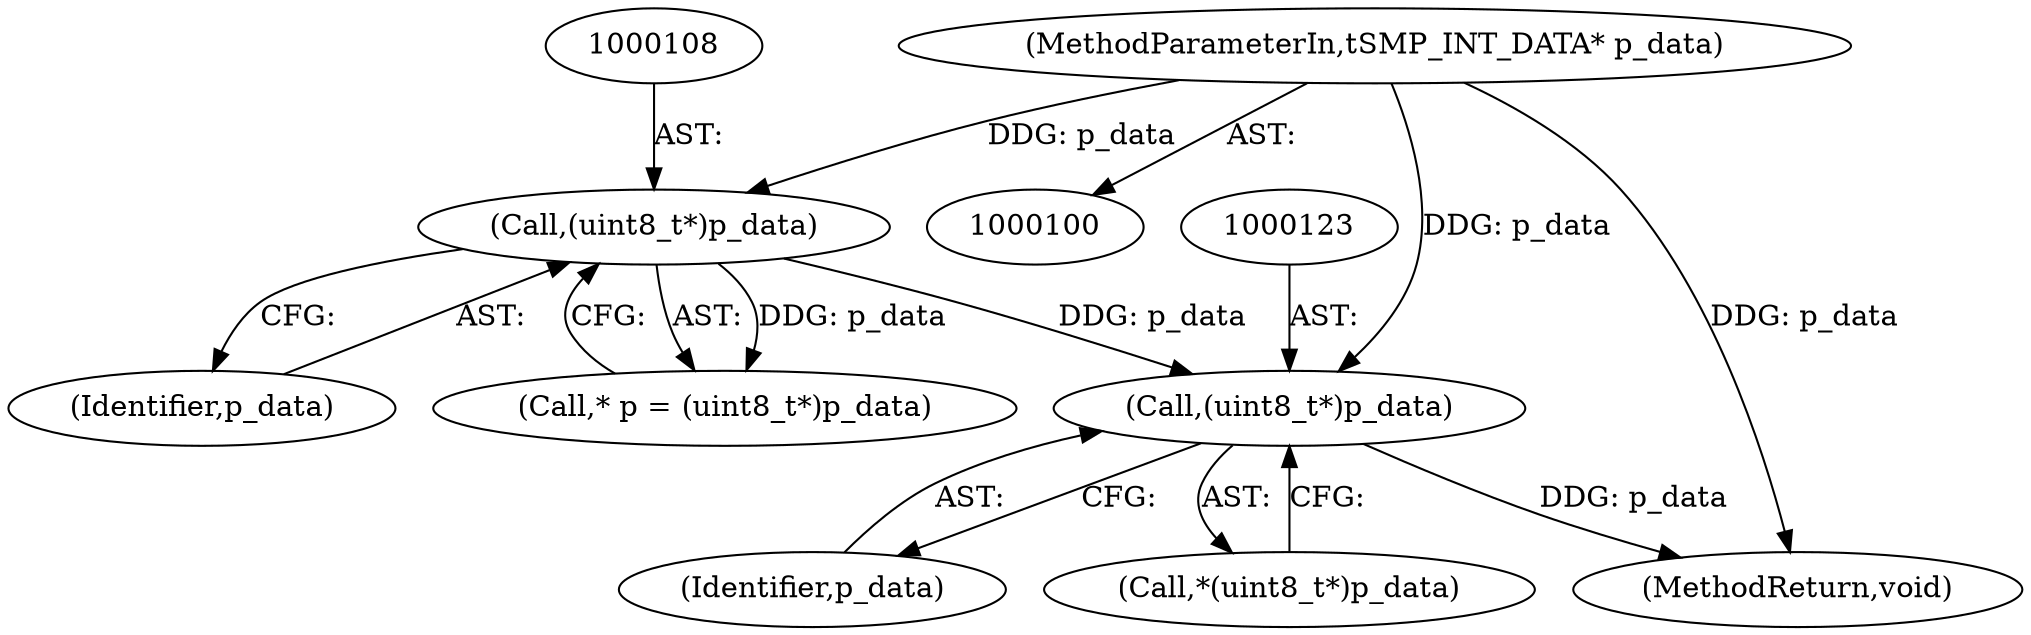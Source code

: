 digraph "1_Android_e8bbf5b0889790cf8616f4004867f0ff656f0551@del" {
"1000122" [label="(Call,(uint8_t*)p_data)"];
"1000107" [label="(Call,(uint8_t*)p_data)"];
"1000102" [label="(MethodParameterIn,tSMP_INT_DATA* p_data)"];
"1000157" [label="(MethodReturn,void)"];
"1000124" [label="(Identifier,p_data)"];
"1000107" [label="(Call,(uint8_t*)p_data)"];
"1000122" [label="(Call,(uint8_t*)p_data)"];
"1000105" [label="(Call,* p = (uint8_t*)p_data)"];
"1000121" [label="(Call,*(uint8_t*)p_data)"];
"1000102" [label="(MethodParameterIn,tSMP_INT_DATA* p_data)"];
"1000109" [label="(Identifier,p_data)"];
"1000122" -> "1000121"  [label="AST: "];
"1000122" -> "1000124"  [label="CFG: "];
"1000123" -> "1000122"  [label="AST: "];
"1000124" -> "1000122"  [label="AST: "];
"1000121" -> "1000122"  [label="CFG: "];
"1000122" -> "1000157"  [label="DDG: p_data"];
"1000107" -> "1000122"  [label="DDG: p_data"];
"1000102" -> "1000122"  [label="DDG: p_data"];
"1000107" -> "1000105"  [label="AST: "];
"1000107" -> "1000109"  [label="CFG: "];
"1000108" -> "1000107"  [label="AST: "];
"1000109" -> "1000107"  [label="AST: "];
"1000105" -> "1000107"  [label="CFG: "];
"1000107" -> "1000105"  [label="DDG: p_data"];
"1000102" -> "1000107"  [label="DDG: p_data"];
"1000102" -> "1000100"  [label="AST: "];
"1000102" -> "1000157"  [label="DDG: p_data"];
}
